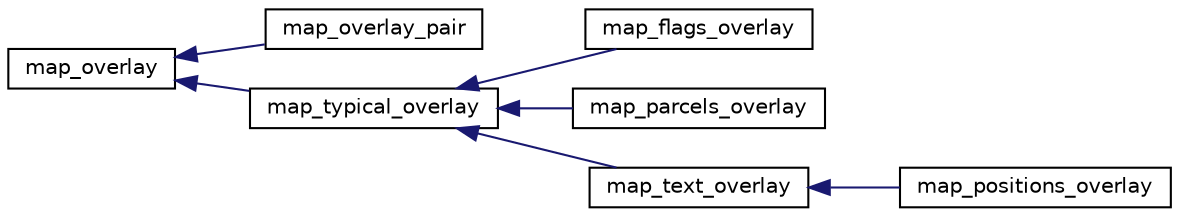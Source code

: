 digraph "Graphical Class Hierarchy"
{
 // LATEX_PDF_SIZE
  edge [fontname="Helvetica",fontsize="10",labelfontname="Helvetica",labelfontsize="10"];
  node [fontname="Helvetica",fontsize="10",shape=record];
  rankdir="LR";
  Node0 [label="map_overlay",height=0.2,width=0.4,color="black", fillcolor="white", style="filled",URL="$classmap__overlay.html",tooltip=" "];
  Node0 -> Node1 [dir="back",color="midnightblue",fontsize="10",style="solid",fontname="Helvetica"];
  Node1 [label="map_overlay_pair",height=0.2,width=0.4,color="black", fillcolor="white", style="filled",URL="$classmap__overlay__pair.html",tooltip=" "];
  Node0 -> Node2 [dir="back",color="midnightblue",fontsize="10",style="solid",fontname="Helvetica"];
  Node2 [label="map_typical_overlay",height=0.2,width=0.4,color="black", fillcolor="white", style="filled",URL="$classmap__typical__overlay.html",tooltip=" "];
  Node2 -> Node3 [dir="back",color="midnightblue",fontsize="10",style="solid",fontname="Helvetica"];
  Node3 [label="map_flags_overlay",height=0.2,width=0.4,color="black", fillcolor="white", style="filled",URL="$classmap__flags__overlay.html",tooltip=" "];
  Node2 -> Node4 [dir="back",color="midnightblue",fontsize="10",style="solid",fontname="Helvetica"];
  Node4 [label="map_parcels_overlay",height=0.2,width=0.4,color="black", fillcolor="white", style="filled",URL="$classmap__parcels__overlay.html",tooltip=" "];
  Node2 -> Node5 [dir="back",color="midnightblue",fontsize="10",style="solid",fontname="Helvetica"];
  Node5 [label="map_text_overlay",height=0.2,width=0.4,color="black", fillcolor="white", style="filled",URL="$classmap__text__overlay.html",tooltip=" "];
  Node5 -> Node6 [dir="back",color="midnightblue",fontsize="10",style="solid",fontname="Helvetica"];
  Node6 [label="map_positions_overlay",height=0.2,width=0.4,color="black", fillcolor="white", style="filled",URL="$classmap__positions__overlay.html",tooltip=" "];
}
